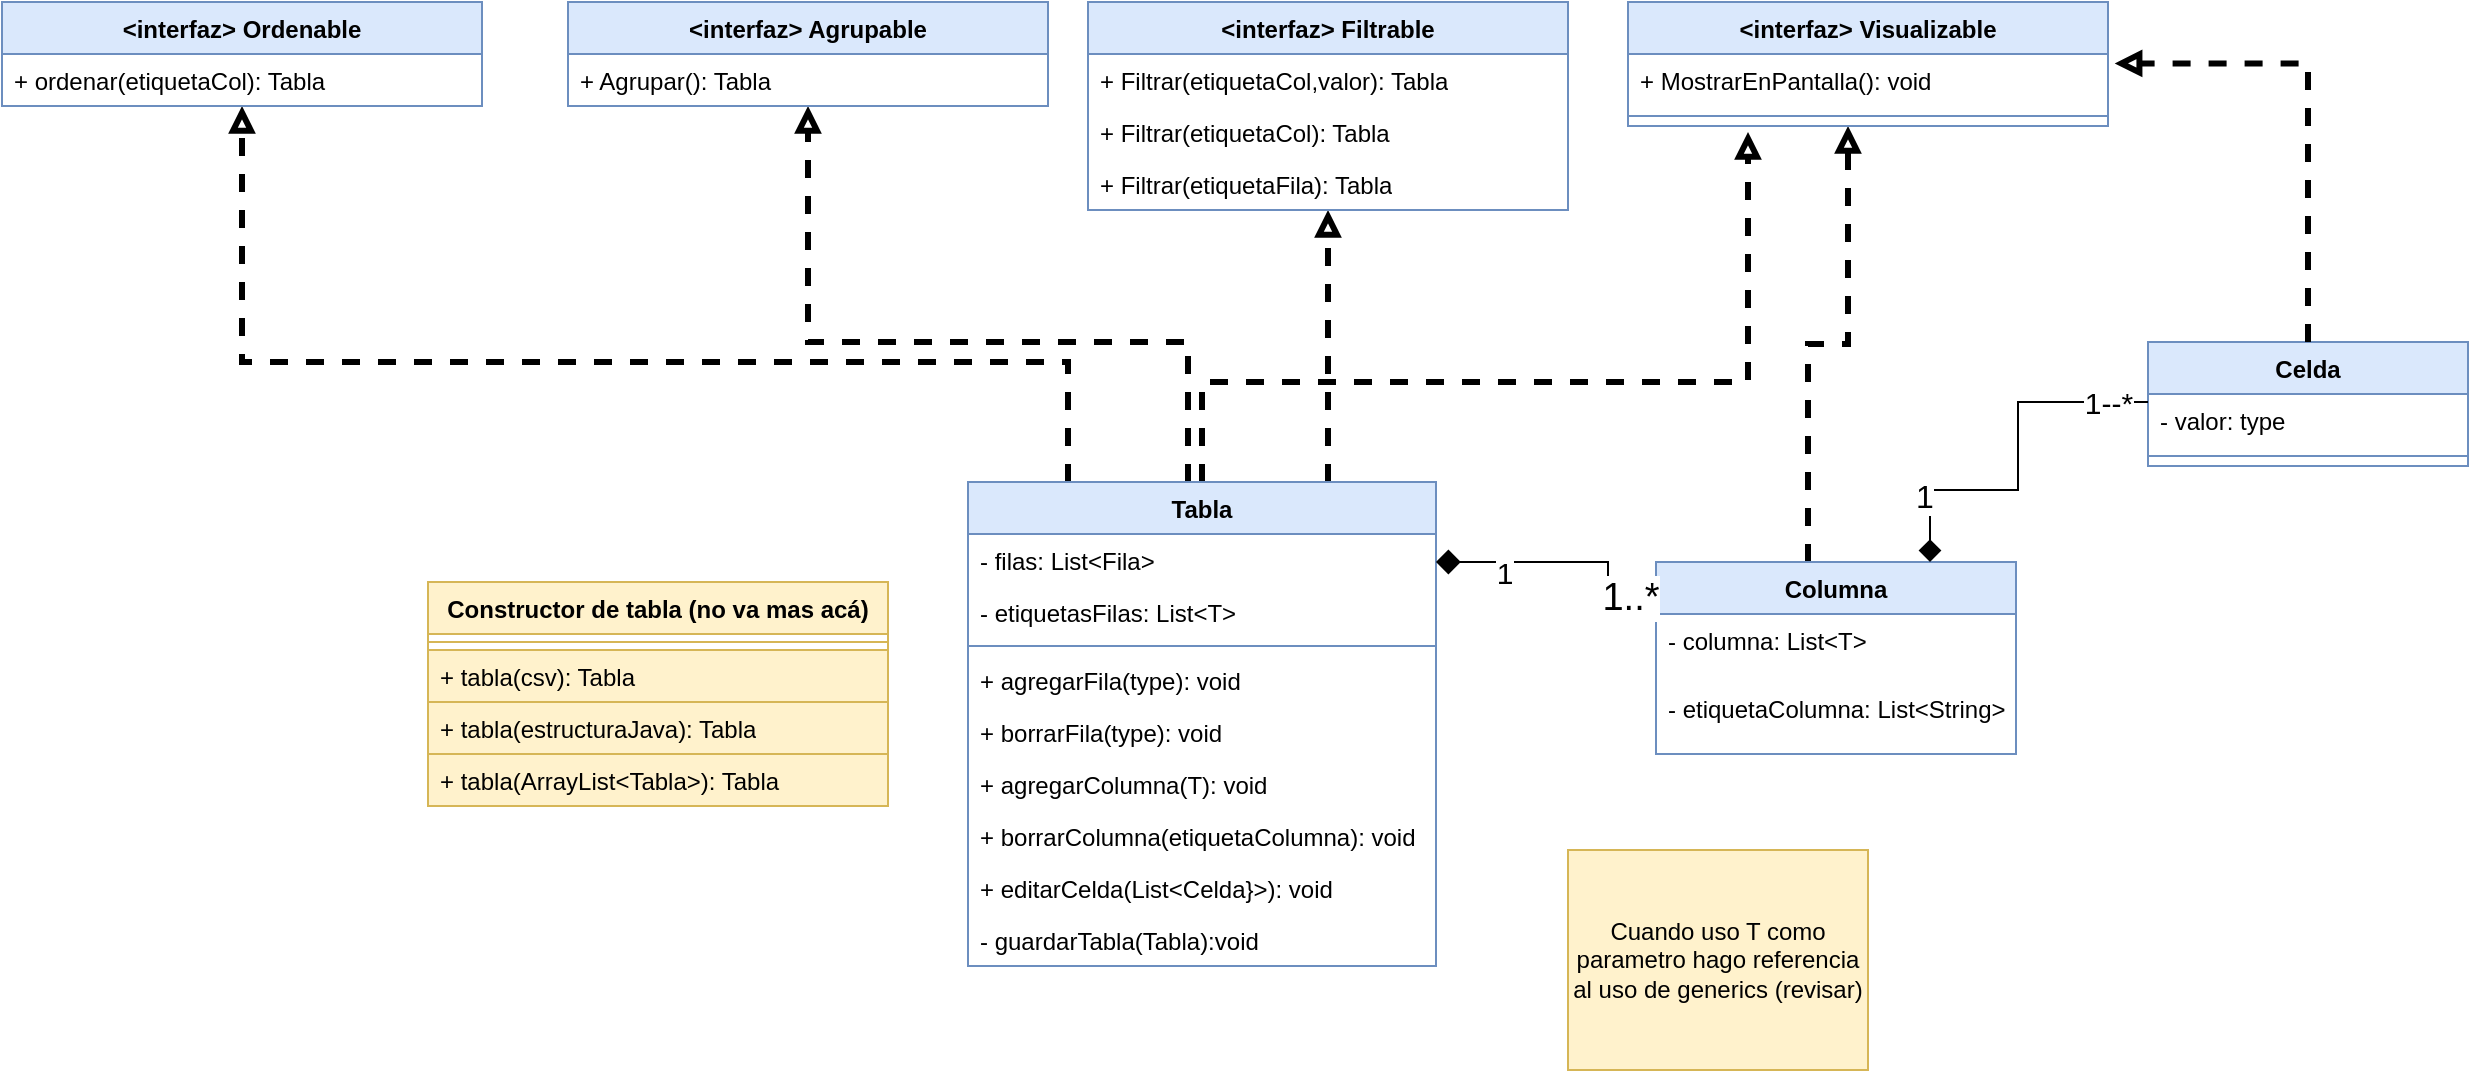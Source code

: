 <mxfile version="24.8.0">
  <diagram id="C5RBs43oDa-KdzZeNtuy" name="Page-1">
    <mxGraphModel grid="1" page="1" gridSize="10" guides="1" tooltips="1" connect="1" arrows="1" fold="1" pageScale="1" pageWidth="827" pageHeight="1169" math="0" shadow="0">
      <root>
        <mxCell id="WIyWlLk6GJQsqaUBKTNV-0" />
        <mxCell id="WIyWlLk6GJQsqaUBKTNV-1" parent="WIyWlLk6GJQsqaUBKTNV-0" />
        <mxCell id="q9UrmFjbQstU2wRroAio-48" style="edgeStyle=orthogonalEdgeStyle;rounded=0;orthogonalLoop=1;jettySize=auto;html=1;endArrow=block;endFill=0;dashed=1;targetPerimeterSpacing=3;strokeWidth=3;" edge="1" parent="WIyWlLk6GJQsqaUBKTNV-1" source="oLj8v_Cs-I64bkj5ZnjB-8" target="q9UrmFjbQstU2wRroAio-42">
          <mxGeometry relative="1" as="geometry">
            <mxPoint x="510" y="-50" as="targetPoint" />
            <Array as="points">
              <mxPoint x="187" y="70" />
              <mxPoint x="460" y="70" />
            </Array>
          </mxGeometry>
        </mxCell>
        <mxCell id="CI0wXf1N5m8Gd59wG75S-23" style="edgeStyle=orthogonalEdgeStyle;rounded=0;orthogonalLoop=1;jettySize=auto;html=1;dashed=1;strokeWidth=3;endArrow=block;endFill=0;" edge="1" parent="WIyWlLk6GJQsqaUBKTNV-1" source="oLj8v_Cs-I64bkj5ZnjB-8" target="CI0wXf1N5m8Gd59wG75S-9">
          <mxGeometry relative="1" as="geometry">
            <Array as="points">
              <mxPoint x="180" y="50" />
              <mxPoint x="-10" y="50" />
            </Array>
          </mxGeometry>
        </mxCell>
        <mxCell id="CI0wXf1N5m8Gd59wG75S-24" style="edgeStyle=orthogonalEdgeStyle;rounded=0;orthogonalLoop=1;jettySize=auto;html=1;dashed=1;strokeWidth=3;endArrow=block;endFill=0;" edge="1" parent="WIyWlLk6GJQsqaUBKTNV-1" source="oLj8v_Cs-I64bkj5ZnjB-8" target="CI0wXf1N5m8Gd59wG75S-14">
          <mxGeometry relative="1" as="geometry">
            <Array as="points">
              <mxPoint x="120" y="60" />
              <mxPoint x="-293" y="60" />
            </Array>
          </mxGeometry>
        </mxCell>
        <mxCell id="CI0wXf1N5m8Gd59wG75S-25" style="edgeStyle=orthogonalEdgeStyle;rounded=0;orthogonalLoop=1;jettySize=auto;html=1;dashed=1;strokeWidth=3;endArrow=block;endFill=0;" edge="1" parent="WIyWlLk6GJQsqaUBKTNV-1" source="oLj8v_Cs-I64bkj5ZnjB-8" target="CI0wXf1N5m8Gd59wG75S-6">
          <mxGeometry relative="1" as="geometry">
            <Array as="points">
              <mxPoint x="250" y="90" />
              <mxPoint x="250" y="90" />
            </Array>
          </mxGeometry>
        </mxCell>
        <mxCell id="oLj8v_Cs-I64bkj5ZnjB-8" value="Tabla" style="swimlane;fontStyle=1;align=center;verticalAlign=top;childLayout=stackLayout;horizontal=1;startSize=26;horizontalStack=0;resizeParent=1;resizeParentMax=0;resizeLast=0;collapsible=1;marginBottom=0;whiteSpace=wrap;html=1;fillColor=#dae8fc;strokeColor=#6c8ebf;" vertex="1" parent="WIyWlLk6GJQsqaUBKTNV-1">
          <mxGeometry x="70" y="120" width="234" height="242" as="geometry" />
        </mxCell>
        <mxCell id="oLj8v_Cs-I64bkj5ZnjB-9" value="- filas: List&amp;lt;Fila&amp;gt;" style="text;strokeColor=none;fillColor=none;align=left;verticalAlign=top;spacingLeft=4;spacingRight=4;overflow=hidden;rotatable=0;points=[[0,0.5],[1,0.5]];portConstraint=eastwest;whiteSpace=wrap;html=1;" vertex="1" parent="oLj8v_Cs-I64bkj5ZnjB-8">
          <mxGeometry y="26" width="234" height="26" as="geometry" />
        </mxCell>
        <mxCell id="xJq6BOYD9BcKwY5y0AOV-1" value="- etiquetasFilas: List&amp;lt;T&amp;gt;" style="text;strokeColor=none;fillColor=none;align=left;verticalAlign=top;spacingLeft=4;spacingRight=4;overflow=hidden;rotatable=0;points=[[0,0.5],[1,0.5]];portConstraint=eastwest;whiteSpace=wrap;html=1;" vertex="1" parent="oLj8v_Cs-I64bkj5ZnjB-8">
          <mxGeometry y="52" width="234" height="26" as="geometry" />
        </mxCell>
        <mxCell id="oLj8v_Cs-I64bkj5ZnjB-10" value="" style="line;strokeWidth=1;fillColor=none;align=left;verticalAlign=middle;spacingTop=-1;spacingLeft=3;spacingRight=3;rotatable=0;labelPosition=right;points=[];portConstraint=eastwest;strokeColor=inherit;" vertex="1" parent="oLj8v_Cs-I64bkj5ZnjB-8">
          <mxGeometry y="78" width="234" height="8" as="geometry" />
        </mxCell>
        <mxCell id="oLj8v_Cs-I64bkj5ZnjB-25" value="+ agregarFila(type): void" style="text;strokeColor=none;fillColor=none;align=left;verticalAlign=top;spacingLeft=4;spacingRight=4;overflow=hidden;rotatable=0;points=[[0,0.5],[1,0.5]];portConstraint=eastwest;whiteSpace=wrap;html=1;" vertex="1" parent="oLj8v_Cs-I64bkj5ZnjB-8">
          <mxGeometry y="86" width="234" height="26" as="geometry" />
        </mxCell>
        <mxCell id="oLj8v_Cs-I64bkj5ZnjB-26" value="+ borrarFila(type): void" style="text;strokeColor=none;fillColor=none;align=left;verticalAlign=top;spacingLeft=4;spacingRight=4;overflow=hidden;rotatable=0;points=[[0,0.5],[1,0.5]];portConstraint=eastwest;whiteSpace=wrap;html=1;" vertex="1" parent="oLj8v_Cs-I64bkj5ZnjB-8">
          <mxGeometry y="112" width="234" height="26" as="geometry" />
        </mxCell>
        <mxCell id="oLj8v_Cs-I64bkj5ZnjB-27" value="+ agregarColumna(T): void" style="text;strokeColor=none;fillColor=none;align=left;verticalAlign=top;spacingLeft=4;spacingRight=4;overflow=hidden;rotatable=0;points=[[0,0.5],[1,0.5]];portConstraint=eastwest;whiteSpace=wrap;html=1;" vertex="1" parent="oLj8v_Cs-I64bkj5ZnjB-8">
          <mxGeometry y="138" width="234" height="26" as="geometry" />
        </mxCell>
        <mxCell id="q9UrmFjbQstU2wRroAio-22" value="+ borrarColumna(etiquetaColumna): void" style="text;strokeColor=none;fillColor=none;align=left;verticalAlign=top;spacingLeft=4;spacingRight=4;overflow=hidden;rotatable=0;points=[[0,0.5],[1,0.5]];portConstraint=eastwest;whiteSpace=wrap;html=1;" vertex="1" parent="oLj8v_Cs-I64bkj5ZnjB-8">
          <mxGeometry y="164" width="234" height="26" as="geometry" />
        </mxCell>
        <mxCell id="q9UrmFjbQstU2wRroAio-38" value="+ editarCelda&lt;span style=&quot;background-color: initial;&quot;&gt;(List&amp;lt;Celda}&amp;gt;): void&lt;/span&gt;" style="text;strokeColor=none;fillColor=none;align=left;verticalAlign=top;spacingLeft=4;spacingRight=4;overflow=hidden;rotatable=0;points=[[0,0.5],[1,0.5]];portConstraint=eastwest;whiteSpace=wrap;html=1;" vertex="1" parent="oLj8v_Cs-I64bkj5ZnjB-8">
          <mxGeometry y="190" width="234" height="26" as="geometry" />
        </mxCell>
        <mxCell id="CI0wXf1N5m8Gd59wG75S-2" value="- guardarTabla(Tabla):void" style="text;strokeColor=none;fillColor=none;align=left;verticalAlign=top;spacingLeft=4;spacingRight=4;overflow=hidden;rotatable=0;points=[[0,0.5],[1,0.5]];portConstraint=eastwest;whiteSpace=wrap;html=1;" vertex="1" parent="oLj8v_Cs-I64bkj5ZnjB-8">
          <mxGeometry y="216" width="234" height="26" as="geometry" />
        </mxCell>
        <mxCell id="oLj8v_Cs-I64bkj5ZnjB-16" value="Celda" style="swimlane;fontStyle=1;align=center;verticalAlign=top;childLayout=stackLayout;horizontal=1;startSize=26;horizontalStack=0;resizeParent=1;resizeParentMax=0;resizeLast=0;collapsible=1;marginBottom=0;whiteSpace=wrap;html=1;fillColor=#dae8fc;strokeColor=#6c8ebf;" vertex="1" parent="WIyWlLk6GJQsqaUBKTNV-1">
          <mxGeometry x="660" y="50" width="160" height="62" as="geometry" />
        </mxCell>
        <mxCell id="oLj8v_Cs-I64bkj5ZnjB-17" value="- valor: type" style="text;strokeColor=none;fillColor=none;align=left;verticalAlign=top;spacingLeft=4;spacingRight=4;overflow=hidden;rotatable=0;points=[[0,0.5],[1,0.5]];portConstraint=eastwest;whiteSpace=wrap;html=1;" vertex="1" parent="oLj8v_Cs-I64bkj5ZnjB-16">
          <mxGeometry y="26" width="160" height="26" as="geometry" />
        </mxCell>
        <mxCell id="oLj8v_Cs-I64bkj5ZnjB-18" value="" style="line;strokeWidth=1;fillColor=none;align=left;verticalAlign=middle;spacingTop=-1;spacingLeft=3;spacingRight=3;rotatable=0;labelPosition=right;points=[];portConstraint=eastwest;strokeColor=inherit;" vertex="1" parent="oLj8v_Cs-I64bkj5ZnjB-16">
          <mxGeometry y="52" width="160" height="10" as="geometry" />
        </mxCell>
        <mxCell id="oLj8v_Cs-I64bkj5ZnjB-32" value="Constructor de tabla (no va mas acá)" style="swimlane;fontStyle=1;align=center;verticalAlign=top;childLayout=stackLayout;horizontal=1;startSize=26;horizontalStack=0;resizeParent=1;resizeParentMax=0;resizeLast=0;collapsible=1;marginBottom=0;whiteSpace=wrap;html=1;fillColor=#fff2cc;strokeColor=#d6b656;" vertex="1" parent="WIyWlLk6GJQsqaUBKTNV-1">
          <mxGeometry x="-200" y="170" width="230" height="112" as="geometry" />
        </mxCell>
        <mxCell id="oLj8v_Cs-I64bkj5ZnjB-36" value="" style="line;strokeWidth=1;fillColor=#fff2cc;align=left;verticalAlign=middle;spacingTop=-1;spacingLeft=3;spacingRight=3;rotatable=0;labelPosition=right;points=[];portConstraint=eastwest;strokeColor=#d6b656;" vertex="1" parent="oLj8v_Cs-I64bkj5ZnjB-32">
          <mxGeometry y="26" width="230" height="8" as="geometry" />
        </mxCell>
        <mxCell id="oLj8v_Cs-I64bkj5ZnjB-34" value="+ tabla(csv): Tabla&lt;span style=&quot;white-space: pre;&quot;&gt;&#x9;&lt;/span&gt;&lt;span style=&quot;white-space: pre;&quot;&gt;&#x9;&lt;/span&gt;" style="text;strokeColor=#d6b656;fillColor=#fff2cc;align=left;verticalAlign=top;spacingLeft=4;spacingRight=4;overflow=hidden;rotatable=0;points=[[0,0.5],[1,0.5]];portConstraint=eastwest;whiteSpace=wrap;html=1;" vertex="1" parent="oLj8v_Cs-I64bkj5ZnjB-32">
          <mxGeometry y="34" width="230" height="26" as="geometry" />
        </mxCell>
        <mxCell id="oLj8v_Cs-I64bkj5ZnjB-35" value="+ tabla(estructuraJava): Tabla" style="text;strokeColor=#d6b656;fillColor=#fff2cc;align=left;verticalAlign=top;spacingLeft=4;spacingRight=4;overflow=hidden;rotatable=0;points=[[0,0.5],[1,0.5]];portConstraint=eastwest;whiteSpace=wrap;html=1;" vertex="1" parent="oLj8v_Cs-I64bkj5ZnjB-32">
          <mxGeometry y="60" width="230" height="26" as="geometry" />
        </mxCell>
        <mxCell id="q9UrmFjbQstU2wRroAio-41" value="+ tabla(ArrayList&amp;lt;Tabla&amp;gt;): Tabla" style="text;strokeColor=#d6b656;fillColor=#fff2cc;align=left;verticalAlign=top;spacingLeft=4;spacingRight=4;overflow=hidden;rotatable=0;points=[[0,0.5],[1,0.5]];portConstraint=eastwest;whiteSpace=wrap;html=1;" vertex="1" parent="oLj8v_Cs-I64bkj5ZnjB-32">
          <mxGeometry y="86" width="230" height="26" as="geometry" />
        </mxCell>
        <mxCell id="q9UrmFjbQstU2wRroAio-51" style="edgeStyle=orthogonalEdgeStyle;rounded=0;orthogonalLoop=1;jettySize=auto;html=1;dashed=1;strokeWidth=3;endArrow=block;endFill=0;" edge="1" parent="WIyWlLk6GJQsqaUBKTNV-1" source="oLj8v_Cs-I64bkj5ZnjB-39" target="q9UrmFjbQstU2wRroAio-42">
          <mxGeometry relative="1" as="geometry">
            <mxPoint x="560" y="-50" as="targetPoint" />
            <Array as="points">
              <mxPoint x="490" y="51" />
              <mxPoint x="510" y="51" />
            </Array>
          </mxGeometry>
        </mxCell>
        <mxCell id="oLj8v_Cs-I64bkj5ZnjB-39" value="Columna" style="swimlane;fontStyle=1;align=center;verticalAlign=top;childLayout=stackLayout;horizontal=1;startSize=26;horizontalStack=0;resizeParent=1;resizeParentMax=0;resizeLast=0;collapsible=1;marginBottom=0;whiteSpace=wrap;html=1;fillColor=#dae8fc;strokeColor=#6c8ebf;" vertex="1" parent="WIyWlLk6GJQsqaUBKTNV-1">
          <mxGeometry x="414" y="160" width="180" height="96" as="geometry" />
        </mxCell>
        <mxCell id="oLj8v_Cs-I64bkj5ZnjB-40" value="- columna: List&amp;lt;T&amp;gt;" style="text;strokeColor=none;fillColor=none;align=left;verticalAlign=top;spacingLeft=4;spacingRight=4;overflow=hidden;rotatable=0;points=[[0,0.5],[1,0.5]];portConstraint=eastwest;whiteSpace=wrap;html=1;" vertex="1" parent="oLj8v_Cs-I64bkj5ZnjB-39">
          <mxGeometry y="26" width="180" height="34" as="geometry" />
        </mxCell>
        <mxCell id="xTgTQjscUqH2USl0DPqA-5" value="- etiquetaColumna: List&amp;lt;String&lt;span style=&quot;background-color: initial;&quot;&gt;&amp;gt;&lt;/span&gt;" style="text;strokeColor=none;fillColor=none;align=left;verticalAlign=top;spacingLeft=4;spacingRight=4;overflow=hidden;rotatable=0;points=[[0,0.5],[1,0.5]];portConstraint=eastwest;whiteSpace=wrap;html=1;" vertex="1" parent="oLj8v_Cs-I64bkj5ZnjB-39">
          <mxGeometry y="60" width="180" height="36" as="geometry" />
        </mxCell>
        <mxCell id="q9UrmFjbQstU2wRroAio-12" style="edgeStyle=orthogonalEdgeStyle;rounded=0;orthogonalLoop=1;jettySize=auto;html=1;endArrow=diamond;endFill=1;endSize=10;exitX=0.008;exitY=0.159;exitDx=0;exitDy=0;exitPerimeter=0;" edge="1" parent="WIyWlLk6GJQsqaUBKTNV-1" source="oLj8v_Cs-I64bkj5ZnjB-39" target="oLj8v_Cs-I64bkj5ZnjB-8">
          <mxGeometry relative="1" as="geometry">
            <Array as="points">
              <mxPoint x="401" y="180" />
              <mxPoint x="390" y="180" />
              <mxPoint x="390" y="160" />
            </Array>
          </mxGeometry>
        </mxCell>
        <mxCell id="q9UrmFjbQstU2wRroAio-16" value="&lt;font style=&quot;font-size: 15px;&quot;&gt;1&lt;/font&gt;" style="edgeLabel;html=1;align=center;verticalAlign=middle;resizable=0;points=[];" connectable="0" vertex="1" parent="q9UrmFjbQstU2wRroAio-12">
          <mxGeometry x="0.495" y="5" relative="1" as="geometry">
            <mxPoint as="offset" />
          </mxGeometry>
        </mxCell>
        <mxCell id="q9UrmFjbQstU2wRroAio-17" value="1..*" style="edgeLabel;html=1;align=center;verticalAlign=middle;resizable=0;points=[];fontSize=19;" connectable="0" vertex="1" parent="q9UrmFjbQstU2wRroAio-12">
          <mxGeometry x="-0.799" y="2" relative="1" as="geometry">
            <mxPoint x="-1" as="offset" />
          </mxGeometry>
        </mxCell>
        <mxCell id="q9UrmFjbQstU2wRroAio-13" style="edgeStyle=orthogonalEdgeStyle;rounded=0;orthogonalLoop=1;jettySize=auto;html=1;endArrow=diamond;endFill=1;endSize=9;" edge="1" parent="WIyWlLk6GJQsqaUBKTNV-1" source="oLj8v_Cs-I64bkj5ZnjB-16" target="oLj8v_Cs-I64bkj5ZnjB-39">
          <mxGeometry relative="1" as="geometry">
            <mxPoint x="550" y="124" as="targetPoint" />
            <Array as="points">
              <mxPoint x="595" y="80" />
              <mxPoint x="595" y="124" />
              <mxPoint x="551" y="124" />
            </Array>
          </mxGeometry>
        </mxCell>
        <mxCell id="q9UrmFjbQstU2wRroAio-18" value="1" style="edgeLabel;html=1;align=center;verticalAlign=middle;resizable=0;points=[];fontSize=16;" connectable="0" vertex="1" parent="q9UrmFjbQstU2wRroAio-13">
          <mxGeometry x="0.652" y="-3" relative="1" as="geometry">
            <mxPoint as="offset" />
          </mxGeometry>
        </mxCell>
        <mxCell id="q9UrmFjbQstU2wRroAio-19" value="1--*" style="edgeLabel;html=1;align=center;verticalAlign=middle;resizable=0;points=[];fontSize=15;" connectable="0" vertex="1" parent="q9UrmFjbQstU2wRroAio-13">
          <mxGeometry x="-0.796" relative="1" as="geometry">
            <mxPoint x="-1" as="offset" />
          </mxGeometry>
        </mxCell>
        <mxCell id="q9UrmFjbQstU2wRroAio-42" value="&amp;lt;interfaz&amp;gt; Visualizable" style="swimlane;fontStyle=1;align=center;verticalAlign=top;childLayout=stackLayout;horizontal=1;startSize=26;horizontalStack=0;resizeParent=1;resizeParentMax=0;resizeLast=0;collapsible=1;marginBottom=0;whiteSpace=wrap;html=1;fillColor=#dae8fc;strokeColor=#6c8ebf;" vertex="1" parent="WIyWlLk6GJQsqaUBKTNV-1">
          <mxGeometry x="400" y="-120" width="240" height="62" as="geometry" />
        </mxCell>
        <mxCell id="q9UrmFjbQstU2wRroAio-46" value="+ MostrarEnPantalla(): void" style="text;strokeColor=none;fillColor=none;align=left;verticalAlign=top;spacingLeft=4;spacingRight=4;overflow=hidden;rotatable=0;points=[[0,0.5],[1,0.5]];portConstraint=eastwest;whiteSpace=wrap;html=1;" vertex="1" parent="q9UrmFjbQstU2wRroAio-42">
          <mxGeometry y="26" width="240" height="26" as="geometry" />
        </mxCell>
        <mxCell id="q9UrmFjbQstU2wRroAio-47" value="" style="line;strokeWidth=1;fillColor=none;align=left;verticalAlign=middle;spacingTop=-1;spacingLeft=3;spacingRight=3;rotatable=0;labelPosition=right;points=[];portConstraint=eastwest;strokeColor=inherit;" vertex="1" parent="q9UrmFjbQstU2wRroAio-42">
          <mxGeometry y="52" width="240" height="10" as="geometry" />
        </mxCell>
        <mxCell id="q9UrmFjbQstU2wRroAio-50" style="edgeStyle=orthogonalEdgeStyle;rounded=0;orthogonalLoop=1;jettySize=auto;html=1;entryX=1.014;entryY=0.181;entryDx=0;entryDy=0;entryPerimeter=0;dashed=1;strokeWidth=3;endArrow=block;endFill=0;" edge="1" parent="WIyWlLk6GJQsqaUBKTNV-1" source="oLj8v_Cs-I64bkj5ZnjB-16" target="q9UrmFjbQstU2wRroAio-46">
          <mxGeometry relative="1" as="geometry" />
        </mxCell>
        <mxCell id="CI0wXf1N5m8Gd59wG75S-4" value="Cuando uso T como parametro hago referencia al uso de generics (revisar)" style="text;html=1;align=center;verticalAlign=middle;whiteSpace=wrap;rounded=0;fillColor=#fff2cc;strokeColor=#d6b656;" vertex="1" parent="WIyWlLk6GJQsqaUBKTNV-1">
          <mxGeometry x="370" y="304" width="150" height="110" as="geometry" />
        </mxCell>
        <mxCell id="CI0wXf1N5m8Gd59wG75S-6" value="&amp;lt;interfaz&amp;gt; Filtrable" style="swimlane;fontStyle=1;align=center;verticalAlign=top;childLayout=stackLayout;horizontal=1;startSize=26;horizontalStack=0;resizeParent=1;resizeParentMax=0;resizeLast=0;collapsible=1;marginBottom=0;whiteSpace=wrap;html=1;fillColor=#dae8fc;strokeColor=#6c8ebf;" vertex="1" parent="WIyWlLk6GJQsqaUBKTNV-1">
          <mxGeometry x="130" y="-120" width="240" height="104" as="geometry" />
        </mxCell>
        <mxCell id="CI0wXf1N5m8Gd59wG75S-7" value="+ Filtrar(etiquetaCol,valor): Tabla" style="text;strokeColor=none;fillColor=none;align=left;verticalAlign=top;spacingLeft=4;spacingRight=4;overflow=hidden;rotatable=0;points=[[0,0.5],[1,0.5]];portConstraint=eastwest;whiteSpace=wrap;html=1;" vertex="1" parent="CI0wXf1N5m8Gd59wG75S-6">
          <mxGeometry y="26" width="240" height="26" as="geometry" />
        </mxCell>
        <mxCell id="CI0wXf1N5m8Gd59wG75S-12" value="+ Filtrar(etiquetaCol): Tabla" style="text;strokeColor=none;fillColor=none;align=left;verticalAlign=top;spacingLeft=4;spacingRight=4;overflow=hidden;rotatable=0;points=[[0,0.5],[1,0.5]];portConstraint=eastwest;whiteSpace=wrap;html=1;" vertex="1" parent="CI0wXf1N5m8Gd59wG75S-6">
          <mxGeometry y="52" width="240" height="26" as="geometry" />
        </mxCell>
        <mxCell id="CI0wXf1N5m8Gd59wG75S-17" value="+ Filtrar(etiquetaFila): Tabla" style="text;strokeColor=none;fillColor=none;align=left;verticalAlign=top;spacingLeft=4;spacingRight=4;overflow=hidden;rotatable=0;points=[[0,0.5],[1,0.5]];portConstraint=eastwest;whiteSpace=wrap;html=1;" vertex="1" parent="CI0wXf1N5m8Gd59wG75S-6">
          <mxGeometry y="78" width="240" height="26" as="geometry" />
        </mxCell>
        <mxCell id="CI0wXf1N5m8Gd59wG75S-9" value="&amp;lt;interfaz&amp;gt; Agrupable" style="swimlane;fontStyle=1;align=center;verticalAlign=top;childLayout=stackLayout;horizontal=1;startSize=26;horizontalStack=0;resizeParent=1;resizeParentMax=0;resizeLast=0;collapsible=1;marginBottom=0;whiteSpace=wrap;html=1;fillColor=#dae8fc;strokeColor=#6c8ebf;" vertex="1" parent="WIyWlLk6GJQsqaUBKTNV-1">
          <mxGeometry x="-130" y="-120" width="240" height="52" as="geometry" />
        </mxCell>
        <mxCell id="CI0wXf1N5m8Gd59wG75S-10" value="+ Agrupar(): Tabla" style="text;strokeColor=none;fillColor=none;align=left;verticalAlign=top;spacingLeft=4;spacingRight=4;overflow=hidden;rotatable=0;points=[[0,0.5],[1,0.5]];portConstraint=eastwest;whiteSpace=wrap;html=1;" vertex="1" parent="CI0wXf1N5m8Gd59wG75S-9">
          <mxGeometry y="26" width="240" height="26" as="geometry" />
        </mxCell>
        <mxCell id="CI0wXf1N5m8Gd59wG75S-14" value="&amp;lt;interfaz&amp;gt; Ordenable" style="swimlane;fontStyle=1;align=center;verticalAlign=top;childLayout=stackLayout;horizontal=1;startSize=26;horizontalStack=0;resizeParent=1;resizeParentMax=0;resizeLast=0;collapsible=1;marginBottom=0;whiteSpace=wrap;html=1;fillColor=#dae8fc;strokeColor=#6c8ebf;" vertex="1" parent="WIyWlLk6GJQsqaUBKTNV-1">
          <mxGeometry x="-413" y="-120" width="240" height="52" as="geometry" />
        </mxCell>
        <mxCell id="CI0wXf1N5m8Gd59wG75S-15" value="+ ordenar(etiquetaCol): Tabla" style="text;strokeColor=none;fillColor=none;align=left;verticalAlign=top;spacingLeft=4;spacingRight=4;overflow=hidden;rotatable=0;points=[[0,0.5],[1,0.5]];portConstraint=eastwest;whiteSpace=wrap;html=1;" vertex="1" parent="CI0wXf1N5m8Gd59wG75S-14">
          <mxGeometry y="26" width="240" height="26" as="geometry" />
        </mxCell>
      </root>
    </mxGraphModel>
  </diagram>
</mxfile>
